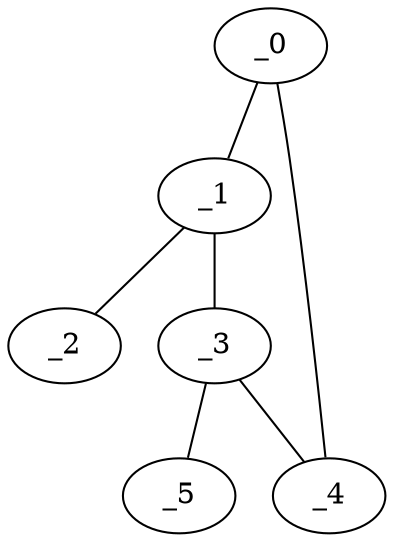 graph AP1_0035 {
	_0	 [x="0.909618",
		y="0.44525"];
	_1	 [x="1.71207",
		y="2.04098"];
	_0 -- _1;
	_4	 [x="2.1358",
		y="2.11858"];
	_0 -- _4;
	_2	 [x="1.90496",
		y="0.33903"];
	_1 -- _2;
	_3	 [x="0.88",
		y="1.49"];
	_1 -- _3;
	_3 -- _4;
	_5	 [x="0.546615",
		y="2.01724"];
	_3 -- _5;
}
